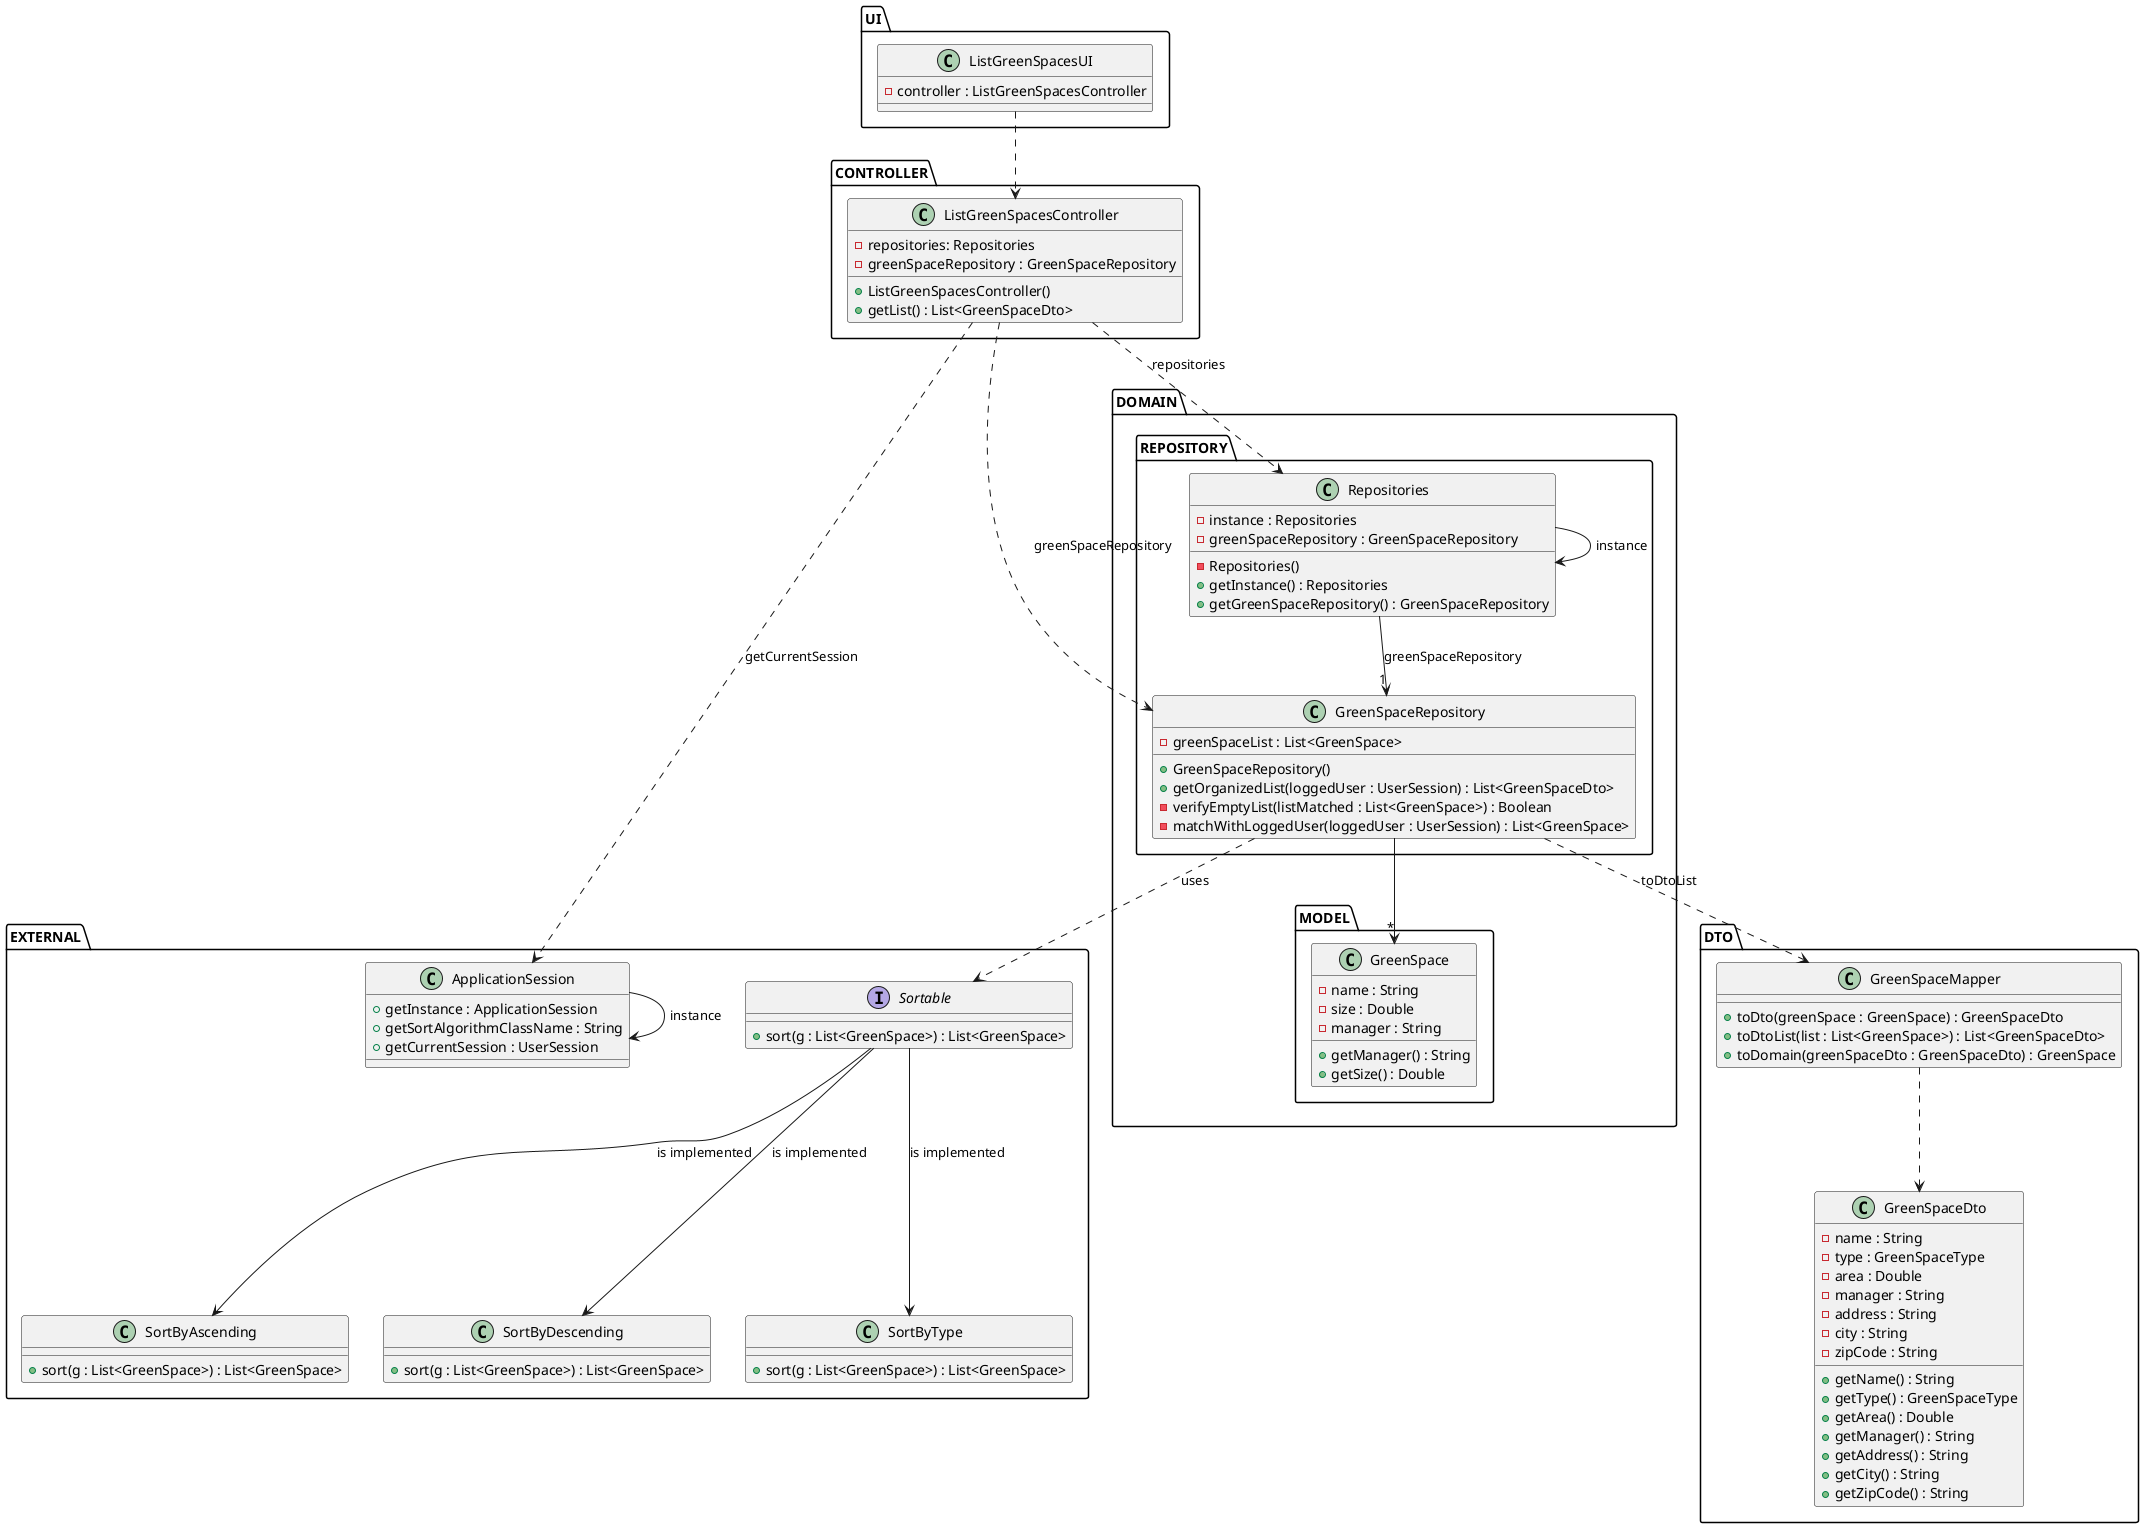 @startuml
skinparam shadowing false
skinparam line type polyline

'left to right direction
package UI{
    class ListGreenSpacesUI {
        - controller : ListGreenSpacesController
            }
}
package CONTROLLER {
    class ListGreenSpacesController {
        - repositories: Repositories
        - greenSpaceRepository : GreenSpaceRepository

        + ListGreenSpacesController()
        +getList() : List<GreenSpaceDto>
    }
}
package DOMAIN{
package REPOSITORY{
    class Repositories {
        - instance : Repositories
        - greenSpaceRepository : GreenSpaceRepository
        - Repositories()
        + getInstance() : Repositories
        + getGreenSpaceRepository() : GreenSpaceRepository
    }

    class GreenSpaceRepository {
        - greenSpaceList : List<GreenSpace>
        + GreenSpaceRepository()
        + getOrganizedList(loggedUser : UserSession) : List<GreenSpaceDto>
        - verifyEmptyList(listMatched : List<GreenSpace>) : Boolean
        - matchWithLoggedUser(loggedUser : UserSession) : List<GreenSpace>
    }
    }
package MODEL{
    class GreenSpace {
        - name : String
        - size : Double
        - manager : String
        + getManager() : String
        + getSize() : Double
    }
    }
    }
    package EXTERNAL{
    class ApplicationSession{
            +getInstance : ApplicationSession
            +getSortAlgorithmClassName : String
            +getCurrentSession : UserSession
    }

    interface Sortable{
    +sort(g : List<GreenSpace>) : List<GreenSpace>
    }
    class SortByAscending{
    +sort(g : List<GreenSpace>) : List<GreenSpace>
    }
    class SortByDescending{
        +sort(g : List<GreenSpace>) : List<GreenSpace>
    }
    class SortByType{
        +sort(g : List<GreenSpace>) : List<GreenSpace>
    }
}
package DTO{
           class GreenSpaceDto{
                - name : String
                - type : GreenSpaceType
                - area : Double
                - manager : String
                - address : String
                - city : String
                - zipCode : String
                + getName() : String
                + getType() : GreenSpaceType
                + getArea() : Double
                + getManager() : String
                + getAddress() : String
                + getCity() : String
                + getZipCode() : String
            }

            class GreenSpaceMapper{
                +toDto(greenSpace : GreenSpace) : GreenSpaceDto
                +toDtoList(list : List<GreenSpace>) : List<GreenSpaceDto>
                +toDomain(greenSpaceDto : GreenSpaceDto) : GreenSpace
            }
        }


ListGreenSpacesUI ..> ListGreenSpacesController
ListGreenSpacesController ..> Repositories: repositories
Repositories --> Repositories: instance
ListGreenSpacesController ..> GreenSpaceRepository: greenSpaceRepository
Repositories --> "1"GreenSpaceRepository: greenSpaceRepository
GreenSpaceRepository -->"*" GreenSpace
GreenSpaceRepository ..> GreenSpaceMapper : toDtoList
GreenSpaceMapper ..> GreenSpaceDto
GreenSpaceRepository ..> Sortable : uses
Sortable --> SortByAscending : is implemented
Sortable --> SortByDescending : is implemented
Sortable --> SortByType : is implemented
ApplicationSession --> ApplicationSession: instance

ListGreenSpacesController ..> ApplicationSession : getCurrentSession


@enduml
